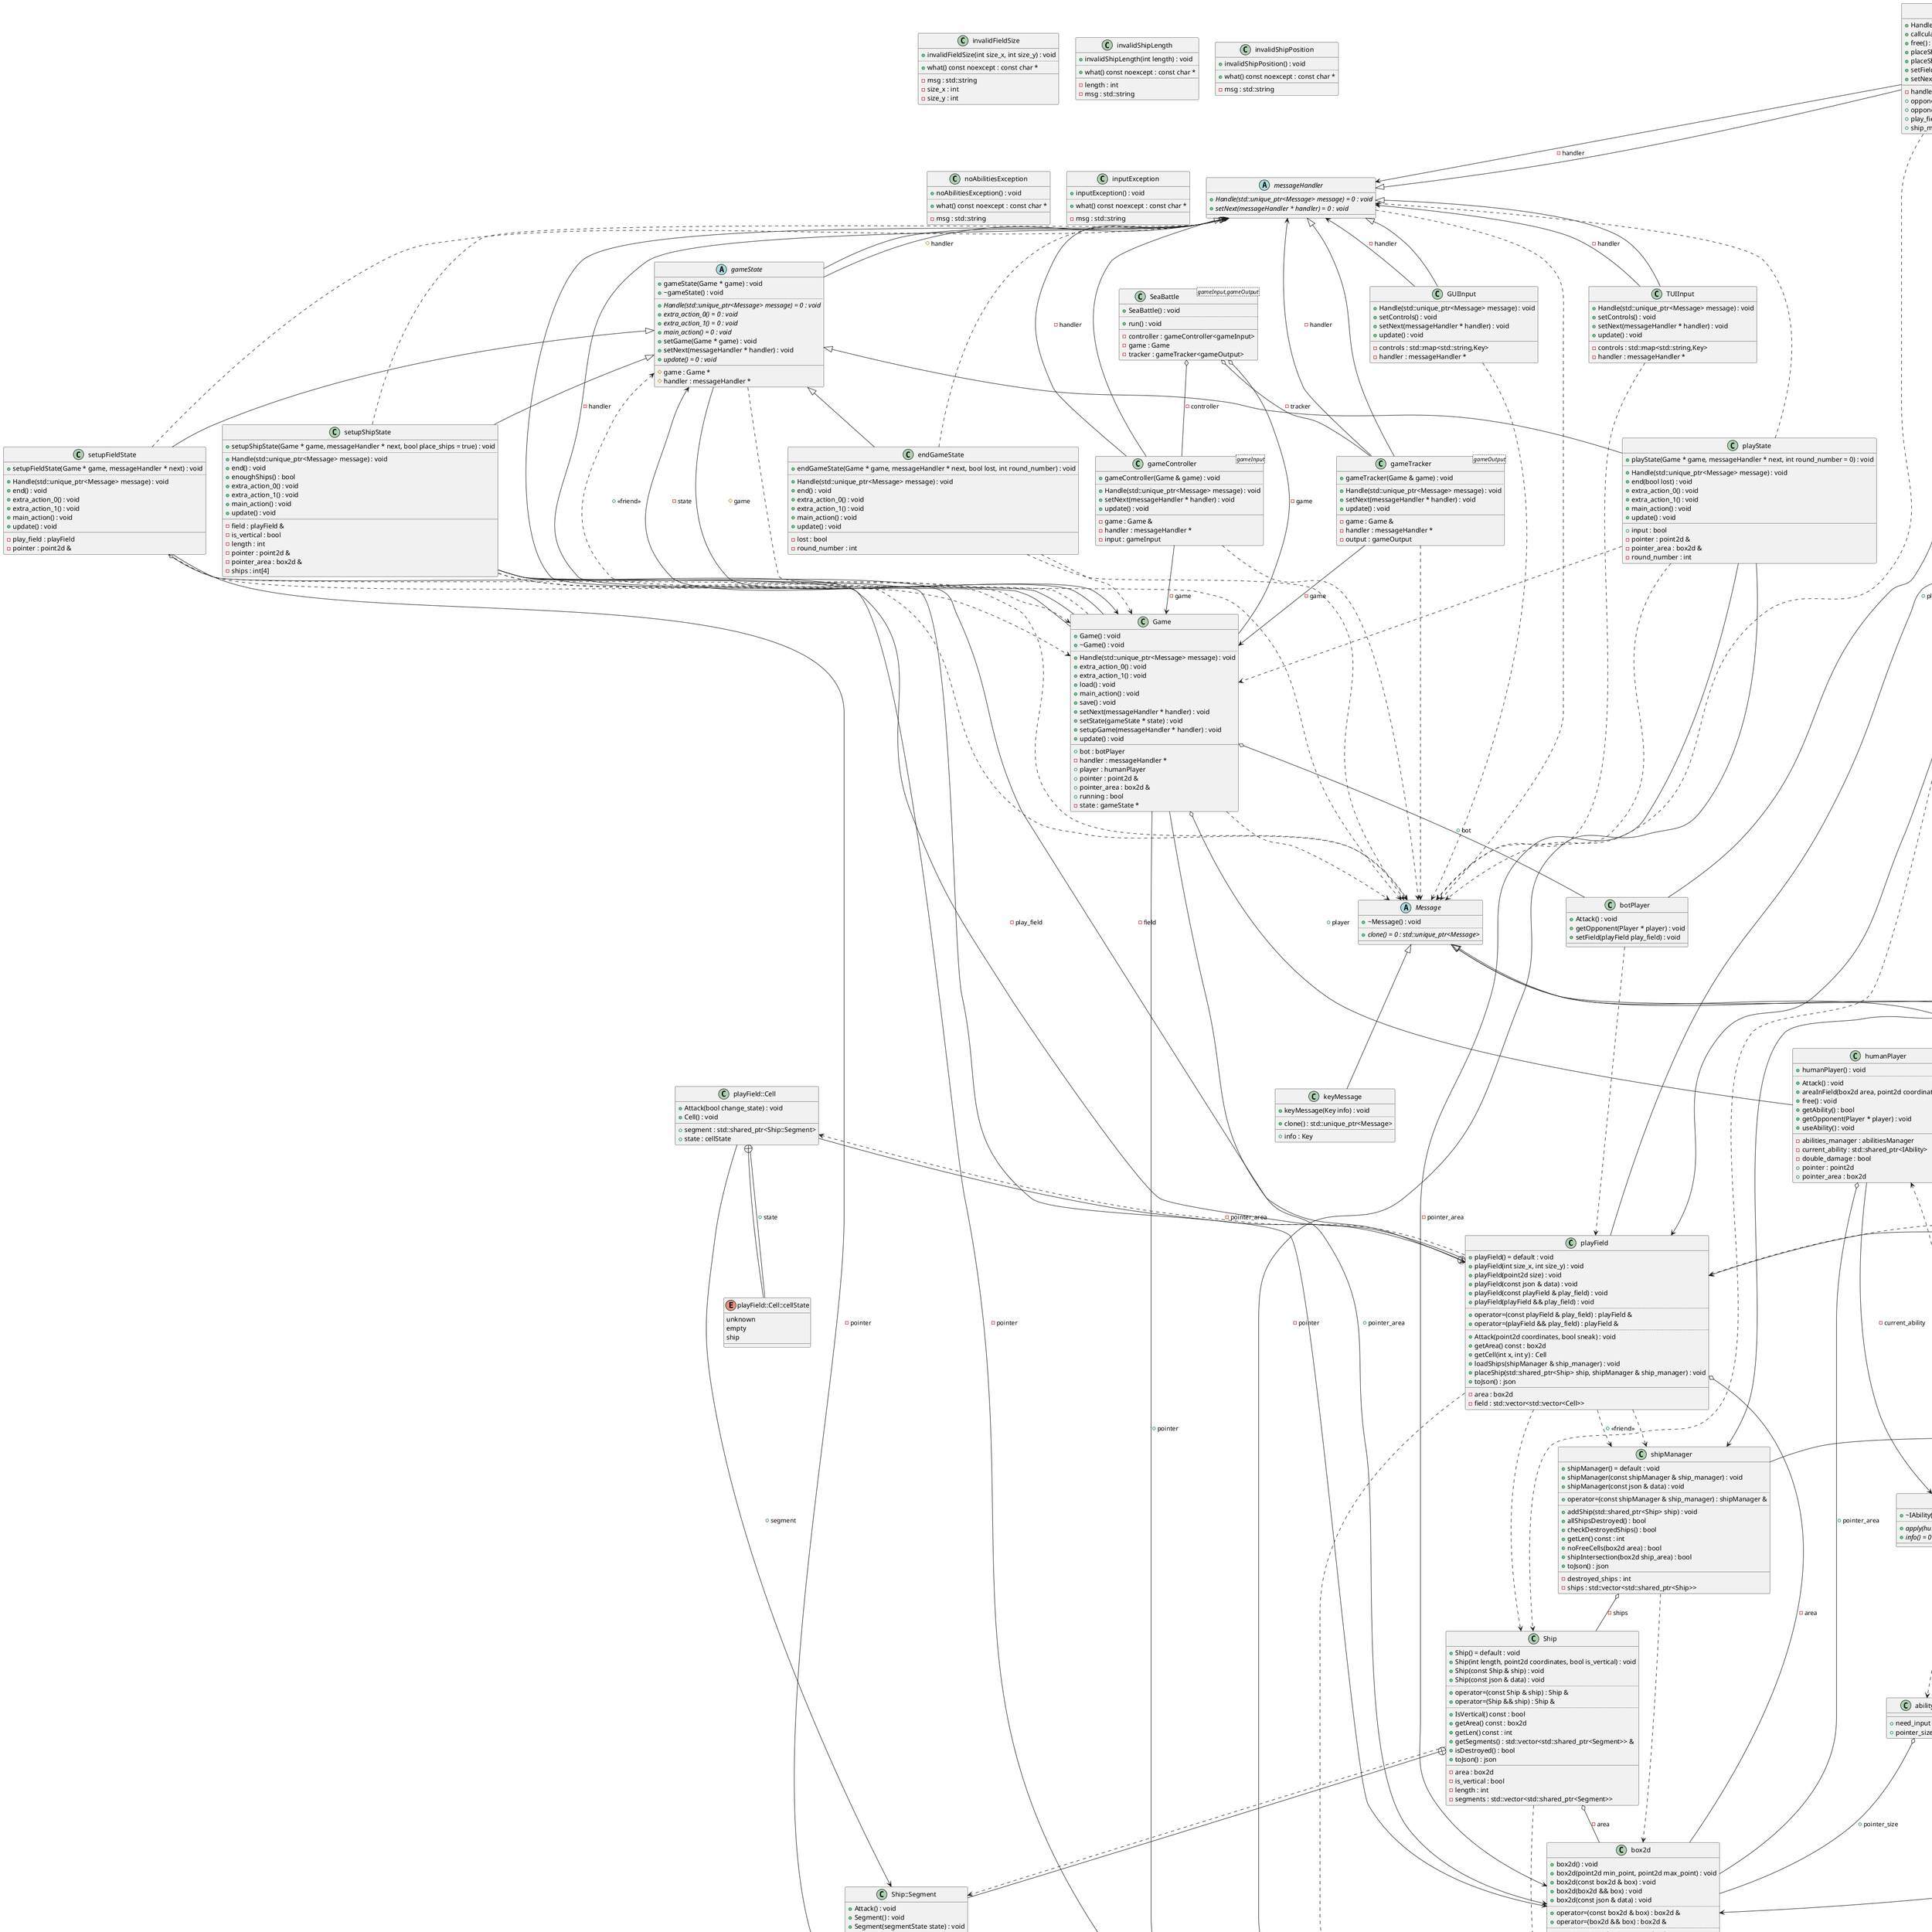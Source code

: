 @startuml
class "point2d" as C_0008811565138490693412
class C_0008811565138490693412 {
+point2d() : void
+point2d(int x, int y) : void
+point2d(std::pair<int,int> coordinates) : void
+point2d(const point2d & point) : void
+point2d(const json & data) : void
..
+operator=(const point2d & point) : point2d &
+operator=(point2d && point) : point2d &
..
+operator*(int k) const : point2d
+operator+(point2d v) const : point2d
+operator+=(point2d v) : void
+operator-(point2d v) const : point2d
+operator-=(point2d v) : void
+operator/(int det) const : point2d
..
+toJson() : json
__
+x : int
+y : int
}
class "box2d" as C_0003276583972331131429
class C_0003276583972331131429 {
+box2d() : void
+box2d(point2d min_point, point2d max_point) : void
+box2d(const box2d & box) : void
+box2d(box2d && box) : void
+box2d(const json & data) : void
..
+operator=(const box2d & box) : box2d &
+operator=(box2d && box) : box2d &
..
+contains(point2d point) const : bool
+contains(box2d box) const : bool
+intersects(box2d box) const : bool
+toJson() : json
__
+max_point : point2d
+min_point : point2d
}
class "Ship" as C_0014529657433315016423
class C_0014529657433315016423 {
+Ship() = default : void
+Ship(int length, point2d coordinates, bool is_vertical) : void
+Ship(const Ship & ship) : void
+Ship(const json & data) : void
..
+operator=(const Ship & ship) : Ship &
+operator=(Ship && ship) : Ship &
..
+IsVertical() const : bool
+getArea() const : box2d
+getLen() const : int
+getSegments() : std::vector<std::shared_ptr<Segment>> &
+isDestroyed() : bool
+toJson() : json
__
-area : box2d
-is_vertical : bool
-length : int
-segments : std::vector<std::shared_ptr<Segment>>
}
class "Ship::Segment" as C_0000674658759292391449
class C_0000674658759292391449 {
+Attack() : void
+Segment() : void
+Segment(segmentState state) : void
__
+state : segmentState
}
enum "Ship::Segment::segmentState" as C_0002525743222311119146
enum C_0002525743222311119146 {
normal
damaged
destroyed
}
class "playField" as C_0002718641478943956868
class C_0002718641478943956868 {
+playField() = default : void
+playField(int size_x, int size_y) : void
+playField(point2d size) : void
+playField(const json & data) : void
+playField(const playField & play_field) : void
+playField(playField && play_field) : void
..
+operator=(const playField & play_field) : playField &
+operator=(playField && play_field) : playField &
..
+Attack(point2d coordinates, bool sneak) : void
+getArea() const : box2d
+getCell(int x, int y) : Cell
+loadShips(shipManager & ship_manager) : void
+placeShip(std::shared_ptr<Ship> ship, shipManager & ship_manager) : void
+toJson() : json
__
-area : box2d
-field : std::vector<std::vector<Cell>>
}
class "playField::Cell" as C_0012382187627966550024
class C_0012382187627966550024 {
+Attack(bool change_state) : void
+Cell() : void
__
+segment : std::shared_ptr<Ship::Segment>
+state : cellState
}
enum "playField::Cell::cellState" as C_0001015552162007637433
enum C_0001015552162007637433 {
unknown
empty
ship
}
class "shipManager" as C_0009950070490733851683
class C_0009950070490733851683 {
+shipManager() = default : void
+shipManager(const shipManager & ship_manager) : void
+shipManager(const json & data) : void
..
+operator=(const shipManager & ship_manager) : shipManager &
..
+addShip(std::shared_ptr<Ship> ship) : void
+allShipsDestroyed() : bool
+checkDestroyedShips() : bool
+getLen() const : int
+noFreeCells(box2d area) : bool
+shipIntersection(box2d ship_area) : bool
+toJson() : json
__
-destroyed_ships : int
-ships : std::vector<std::shared_ptr<Ship>>
}
abstract "Message" as C_0014824791405600746196
abstract C_0014824791405600746196 {
+~Message() : void
..
{abstract} +clone() = 0 : std::unique_ptr<Message>
__
}
abstract "messageHandler" as C_0002868671723931243272
abstract C_0002868671723931243272 {
{abstract} +Handle(std::unique_ptr<Message> message) = 0 : void
{abstract} +setNext(messageHandler * handler) = 0 : void
__
}
class "Player" as C_0003605716991605700936
class C_0003605716991605700936 {
+Handle(std::unique_ptr<Message> message) : void
+callculateShips(int * ships) : void
+free() : void
+placeShip(std::shared_ptr<Ship> ship) : void
+placeShipsRandomly(int * ships) : void
+setField(playField field) : void
+setNext(messageHandler * handler) : void
__
-handler : messageHandler *
+opponent_play_field : playField *
+opponent_ship_manager : shipManager *
+play_field : playField
+ship_manager : shipManager
}
class "abilityInfo" as C_0003757119543468862538
class C_0003757119543468862538 {
__
+need_input : bool
+pointer_size : box2d
}
abstract "IAbility" as C_0009994077994353547300
abstract C_0009994077994353547300 {
+~IAbility() : void
..
{abstract} +apply(humanPlayer * player) = 0 : void
{abstract} +info() = 0 : abilityInfo
__
}
class "abilitiesManager" as C_0007274270597269336837
class C_0007274270597269336837 {
+abilitiesManager() : void
+abilitiesManager(const json & data) : void
..
+createRandomAbility() : void
+getAbility() : std::shared_ptr<IAbility>
+toJson() : json
__
-abilities : std::deque<std::shared_ptr<IAbility>>
}
class "humanPlayer" as C_0009155539394473639796
class C_0009155539394473639796 {
+humanPlayer() : void
..
+Attack() : void
+areaInField(box2d area, point2d coordinates) : bool
+free() : void
+getAbility() : bool
+getOpponent(Player * player) : void
+useAbility() : void
__
-abilities_manager : abilitiesManager
-current_ability : std::shared_ptr<IAbility>
-double_damage : bool
+pointer : point2d
+pointer_area : box2d
}
class "botPlayer" as C_0007035786943398805312
class C_0007035786943398805312 {
+Attack() : void
+getOpponent(Player * player) : void
+setField(playField play_field) : void
__
}
class "playFieldMessage" as C_0014967218307194513248
class C_0014967218307194513248 {
+playFieldMessage() : void
+playFieldMessage(std::string field_name, playField & field, fieldPosition position, bool fog, bool draw_pointer = false) : void
..
+clone() : std::unique_ptr<Message>
__
+draw_pointer : bool
+field : playField *
+field_name : std::string
+fog : bool
+position : fieldPosition
+visible : bool
}
class "textMessage" as C_0009406025119082287104
class C_0009406025119082287104 {
+textMessage() = default : void
+textMessage(std::string msg, textColor color, textPosition position) : void
..
+clone() : std::unique_ptr<Message>
__
+color : textColor
+msg : std::string
+position : textPosition
}
class "keyMessage" as C_0005309857014136436063
class C_0005309857014136436063 {
+keyMessage(Key info) : void
..
+clone() : std::unique_ptr<Message>
__
+info : Key
}
class "objectOutOfBounds" as C_0016288775769628282457
class C_0016288775769628282457 {
+objectOutOfBounds(point2d coordinates) : void
..
+what() const noexcept : const char *
__
-coordinates : point2d
-msg : std::string
}
class "invalidFieldSize" as C_0006266520075800295074
class C_0006266520075800295074 {
+invalidFieldSize(int size_x, int size_y) : void
..
+what() const noexcept : const char *
__
-msg : std::string
-size_x : int
-size_y : int
}
class "invalidShipLength" as C_0011842997067663358767
class C_0011842997067663358767 {
+invalidShipLength(int length) : void
..
+what() const noexcept : const char *
__
-length : int
-msg : std::string
}
class "invalidShipPosition" as C_0002711233589939379544
class C_0002711233589939379544 {
+invalidShipPosition() : void
..
+what() const noexcept : const char *
__
-msg : std::string
}
class "noAbilitiesException" as C_0011430010922026392300
class C_0011430010922026392300 {
+noAbilitiesException() : void
..
+what() const noexcept : const char *
__
-msg : std::string
}
class "inputException" as C_0014977310728180813786
class C_0014977310728180813786 {
+inputException() : void
..
+what() const noexcept : const char *
__
-msg : std::string
}
abstract "gameState" as C_0016367574639074044496
abstract C_0016367574639074044496 {
+gameState(Game * game) : void
+~gameState() : void
..
{abstract} +Handle(std::unique_ptr<Message> message) = 0 : void
{abstract} +extra_action_0() = 0 : void
{abstract} +extra_action_1() = 0 : void
{abstract} +main_action() = 0 : void
+setGame(Game * game) : void
+setNext(messageHandler * handler) : void
{abstract} +update() = 0 : void
__
#game : Game *
#handler : messageHandler *
}
class "Game" as C_0017470460303031448044
class C_0017470460303031448044 {
+Game() : void
+~Game() : void
..
+Handle(std::unique_ptr<Message> message) : void
+extra_action_0() : void
+extra_action_1() : void
+load() : void
+main_action() : void
+save() : void
+setNext(messageHandler * handler) : void
+setState(gameState * state) : void
+setupGame(messageHandler * handler) : void
+update() : void
__
+bot : botPlayer
-handler : messageHandler *
+player : humanPlayer
+pointer : point2d &
+pointer_area : box2d &
+running : bool
-state : gameState *
}
class "gameController<gameInput>" as C_0017812530320315147529
class C_0017812530320315147529 {
+gameController(Game & game) : void
..
+Handle(std::unique_ptr<Message> message) : void
+setNext(messageHandler * handler) : void
+update() : void
__
-game : Game &
-handler : messageHandler *
-input : gameInput
}
class "pointerMessage" as C_0001120067731908979986
class C_0001120067731908979986 {
+pointerMessage(box2d & area, point2d & coordinates) : void
..
+clone() : std::unique_ptr<Message>
__
+area : box2d &
+coordinates : point2d &
}
class "gameTracker<gameOutput>" as C_0010725248600373414914
class C_0010725248600373414914 {
+gameTracker(Game & game) : void
..
+Handle(std::unique_ptr<Message> message) : void
+setNext(messageHandler * handler) : void
+update() : void
__
-game : Game &
-handler : messageHandler *
-output : gameOutput
}
class "SeaBattle<gameInput,gameOutput>" as C_0017548353771026760600
class C_0017548353771026760600 {
+SeaBattle() : void
..
+run() : void
__
-controller : gameController<gameInput>
-game : Game
-tracker : gameTracker<gameOutput>
}
class "GUIInput" as C_0011262253915482236085
class C_0011262253915482236085 {
+Handle(std::unique_ptr<Message> message) : void
+setControls() : void
+setNext(messageHandler * handler) : void
+update() : void
__
-controls : std::map<std::string,Key>
-handler : messageHandler *
}
class "GUIDrawText" as C_0009326881491595242490
class C_0009326881491595242490 {
+GUIDrawText() : void
+~GUIDrawText() : void
..
+operator()() : void
..
+drawLog() : void
+drawText(std::string text, point2d coordinates, SDL_Color color, fontSize font_size, bool is_centered = false) : SDL_Rect
+drawTitle() : void
+enumToColor(textColor color) : SDL_Color
+redirectText(textMessage text) : void
+setRenderer(SDL_Renderer * renderer) : void
__
-big_font : TTF_Font *
-log : textMessage[7]
-medium_font : TTF_Font *
-renderer : SDL_Renderer *
-small_font : TTF_Font *
-title : textMessage
}
class "GUIDrawField" as C_0017628940661173144221
class C_0017628940661173144221 {
+GUIDrawField() = default : void
..
+operator()() : void
..
+drawField(point2d coordinates, point2d size, int size_cell, playField * field, bool fog) : void
+drawOutline(point2d coordinates, point2d size, int size_cell, std::string field_name) : void
+drawPointer(point2d coordinates, int size_cell) : void
+setField(std::unique_ptr<playFieldMessage> field) : void
+setPointer(std::unique_ptr<pointerMessage> pointer) : void
+setRenderer(SDL_Renderer * renderer) : void
+setTextDrawer(GUIDrawText * textDrawer) : void
__
+fields : std::unique_ptr<playFieldMessage>[2]
+pointer : std::unique_ptr<pointerMessage>
-renderer : SDL_Renderer *
-textDrawer : GUIDrawText *
}
class "GUIOutput" as C_0017586470103200854466
class C_0017586470103200854466 {
+GUIOutput() : void
+~GUIOutput() : void
..
+sendField(std::unique_ptr<playFieldMessage> field) : void
+sendPointer(std::unique_ptr<pointerMessage> pointer) : void
+sendText(std::unique_ptr<textMessage> text) : void
+update() : void
__
-fieldDrawer : GUIDrawField
-renderer : SDL_Renderer *
-textDrawer : GUIDrawText
-window : SDL_Window *
}
class "TUIInput" as C_0014616419239086645160
class C_0014616419239086645160 {
+Handle(std::unique_ptr<Message> message) : void
+setControls() : void
+setNext(messageHandler * handler) : void
+update() : void
__
-controls : std::map<std::string,Key>
-handler : messageHandler *
}
class "doubleDamageAbility" as C_0005510779157418003060
class C_0005510779157418003060 {
__
}
class "shellingAbility" as C_0016160228652830484330
class C_0016160228652830484330 {
__
}
class "scannerAbility" as C_0016468253632855503069
class C_0016468253632855503069 {
__
}
class "playState" as C_0006481857000056373223
class C_0006481857000056373223 {
+playState(Game * game, messageHandler * next, int round_number = 0) : void
..
+Handle(std::unique_ptr<Message> message) : void
+end(bool lost) : void
+extra_action_0() : void
+extra_action_1() : void
+main_action() : void
+update() : void
__
+input : bool
-pointer : point2d &
-pointer_area : box2d &
-round_number : int
}
class "endGameState" as C_0004412720201669573347
class C_0004412720201669573347 {
+endGameState(Game * game, messageHandler * next, bool lost, int round_number) : void
..
+Handle(std::unique_ptr<Message> message) : void
+end() : void
+extra_action_0() : void
+extra_action_1() : void
+main_action() : void
+update() : void
__
-lost : bool
-round_number : int
}
class "setupShipState" as C_0007711833425777125767
class C_0007711833425777125767 {
+setupShipState(Game * game, messageHandler * next, bool place_ships = true) : void
..
+Handle(std::unique_ptr<Message> message) : void
+end() : void
+enoughShips() : bool
+extra_action_0() : void
+extra_action_1() : void
+main_action() : void
+update() : void
__
-field : playField &
-is_vertical : bool
-length : int
-pointer : point2d &
-pointer_area : box2d &
-ships : int[4]
}
class "setupFieldState" as C_0000578552989571253838
class C_0000578552989571253838 {
+setupFieldState(Game * game, messageHandler * next) : void
..
+Handle(std::unique_ptr<Message> message) : void
+end() : void
+extra_action_0() : void
+extra_action_1() : void
+main_action() : void
+update() : void
__
-play_field : playField
-pointer : point2d &
}
C_0003276583972331131429 o-- C_0008811565138490693412 : +min_point
C_0003276583972331131429 o-- C_0008811565138490693412 : +max_point
C_0014529657433315016423 ..> C_0008811565138490693412
C_0014529657433315016423 ..> C_0000674658759292391449
C_0014529657433315016423 o-- C_0003276583972331131429 : -area
C_0000674658759292391449 --+ C_0014529657433315016423
C_0000674658759292391449 o-- C_0002525743222311119146 : +state
C_0002525743222311119146 --+ C_0000674658759292391449
C_0002718641478943956868 ..> C_0008811565138490693412
C_0002718641478943956868 ..> C_0014529657433315016423
C_0002718641478943956868 ..> C_0009950070490733851683
C_0002718641478943956868 ..> C_0012382187627966550024
C_0002718641478943956868 o-- C_0003276583972331131429 : -area
C_0012382187627966550024 --+ C_0002718641478943956868
C_0012382187627966550024 --> C_0000674658759292391449 : +segment
C_0012382187627966550024 o-- C_0001015552162007637433 : +state
C_0001015552162007637433 --+ C_0012382187627966550024
C_0009950070490733851683 ..> C_0003276583972331131429
C_0009950070490733851683 o-- C_0014529657433315016423 : -ships
C_0009950070490733851683 <.. C_0002718641478943956868 : +<<friend>>
C_0002868671723931243272 ..> C_0014824791405600746196
C_0003605716991605700936 ..> C_0014529657433315016423
C_0003605716991605700936 ..> C_0014824791405600746196
C_0003605716991605700936 --> C_0002868671723931243272 : -handler
C_0003605716991605700936 --> C_0002718641478943956868 : +opponent_play_field
C_0003605716991605700936 --> C_0009950070490733851683 : +opponent_ship_manager
C_0003605716991605700936 o-- C_0002718641478943956868 : +play_field
C_0003605716991605700936 o-- C_0009950070490733851683 : +ship_manager
C_0002868671723931243272 <|-- C_0003605716991605700936

C_0003757119543468862538 o-- C_0003276583972331131429 : +pointer_size
C_0009994077994353547300 ..> C_0003757119543468862538
C_0009994077994353547300 ..> C_0009155539394473639796
C_0007274270597269336837 o-- C_0009994077994353547300 : -abilities
C_0009155539394473639796 o-- C_0007274270597269336837 : -abilities_manager
C_0009155539394473639796 --> C_0009994077994353547300 : -current_ability
C_0009155539394473639796 o-- C_0008811565138490693412 : +pointer
C_0009155539394473639796 o-- C_0003276583972331131429 : +pointer_area
C_0009155539394473639796 <.. C_0016160228652830484330 : +<<friend>>
C_0009155539394473639796 <.. C_0016468253632855503069 : +<<friend>>
C_0009155539394473639796 <.. C_0005510779157418003060 : +<<friend>>
C_0003605716991605700936 <|-- C_0009155539394473639796

C_0007035786943398805312 ..> C_0002718641478943956868
C_0003605716991605700936 <|-- C_0007035786943398805312

C_0014967218307194513248 --> C_0002718641478943956868 : +field
C_0014824791405600746196 <|-- C_0014967218307194513248

C_0014824791405600746196 <|-- C_0009406025119082287104

C_0014824791405600746196 <|-- C_0005309857014136436063

C_0016288775769628282457 o-- C_0008811565138490693412 : -coordinates
C_0016367574639074044496 ..> C_0014824791405600746196
C_0016367574639074044496 --> C_0002868671723931243272 : #handler
C_0016367574639074044496 --> C_0017470460303031448044 : #game
C_0016367574639074044496 <.. C_0017470460303031448044 : +<<friend>>
C_0002868671723931243272 <|-- C_0016367574639074044496

C_0017470460303031448044 ..> C_0014824791405600746196
C_0017470460303031448044 --> C_0016367574639074044496 : -state
C_0017470460303031448044 --> C_0002868671723931243272 : -handler
C_0017470460303031448044 --> C_0008811565138490693412 : +pointer
C_0017470460303031448044 --> C_0003276583972331131429 : +pointer_area
C_0017470460303031448044 o-- C_0009155539394473639796 : +player
C_0017470460303031448044 o-- C_0007035786943398805312 : +bot
C_0002868671723931243272 <|-- C_0017470460303031448044

C_0017812530320315147529 ..> C_0014824791405600746196
C_0017812530320315147529 --> C_0017470460303031448044 : -game
C_0017812530320315147529 --> C_0002868671723931243272 : -handler
C_0002868671723931243272 <|-- C_0017812530320315147529

C_0001120067731908979986 --> C_0003276583972331131429 : +area
C_0001120067731908979986 --> C_0008811565138490693412 : +coordinates
C_0014824791405600746196 <|-- C_0001120067731908979986

C_0010725248600373414914 ..> C_0014824791405600746196
C_0010725248600373414914 --> C_0017470460303031448044 : -game
C_0010725248600373414914 --> C_0002868671723931243272 : -handler
C_0002868671723931243272 <|-- C_0010725248600373414914

C_0017548353771026760600 o-- C_0017470460303031448044 : -game
C_0017548353771026760600 o-- C_0010725248600373414914 : -tracker
C_0017548353771026760600 o-- C_0017812530320315147529 : -controller
C_0011262253915482236085 ..> C_0014824791405600746196
C_0011262253915482236085 --> C_0002868671723931243272 : -handler
C_0002868671723931243272 <|-- C_0011262253915482236085

C_0009326881491595242490 ..> C_0008811565138490693412
C_0009326881491595242490 o-- C_0009406025119082287104 : -title
C_0009326881491595242490 o-- "7" C_0009406025119082287104 : -log
C_0017628940661173144221 ..> C_0008811565138490693412
C_0017628940661173144221 ..> C_0002718641478943956868
C_0017628940661173144221 --> C_0009326881491595242490 : -textDrawer
C_0017628940661173144221 o-- "2" C_0014967218307194513248 : +fields
C_0017628940661173144221 o-- C_0001120067731908979986 : +pointer
C_0017586470103200854466 ..> C_0009406025119082287104
C_0017586470103200854466 ..> C_0014967218307194513248
C_0017586470103200854466 ..> C_0001120067731908979986
C_0017586470103200854466 o-- C_0009326881491595242490 : -textDrawer
C_0017586470103200854466 o-- C_0017628940661173144221 : -fieldDrawer
C_0014616419239086645160 ..> C_0014824791405600746196
C_0014616419239086645160 --> C_0002868671723931243272 : -handler
C_0002868671723931243272 <|-- C_0014616419239086645160

C_0006481857000056373223 ..> C_0017470460303031448044
C_0006481857000056373223 ..> C_0002868671723931243272
C_0006481857000056373223 ..> C_0014824791405600746196
C_0006481857000056373223 --> C_0008811565138490693412 : -pointer
C_0006481857000056373223 --> C_0003276583972331131429 : -pointer_area
C_0016367574639074044496 <|-- C_0006481857000056373223

C_0004412720201669573347 ..> C_0017470460303031448044
C_0004412720201669573347 ..> C_0002868671723931243272
C_0004412720201669573347 ..> C_0014824791405600746196
C_0016367574639074044496 <|-- C_0004412720201669573347

C_0007711833425777125767 ..> C_0017470460303031448044
C_0007711833425777125767 ..> C_0002868671723931243272
C_0007711833425777125767 ..> C_0014824791405600746196
C_0007711833425777125767 --> C_0002718641478943956868 : -field
C_0007711833425777125767 --> C_0008811565138490693412 : -pointer
C_0007711833425777125767 --> C_0003276583972331131429 : -pointer_area
C_0016367574639074044496 <|-- C_0007711833425777125767

C_0000578552989571253838 ..> C_0017470460303031448044
C_0000578552989571253838 ..> C_0002868671723931243272
C_0000578552989571253838 ..> C_0014824791405600746196
C_0000578552989571253838 --> C_0008811565138490693412 : -pointer
C_0000578552989571253838 o-- C_0002718641478943956868 : -play_field
C_0016367574639074044496 <|-- C_0000578552989571253838


'Generated with clang-uml, version 0.5.6
'LLVM version Ubuntu clang version 18.1.3 (1ubuntu1)
@enduml
